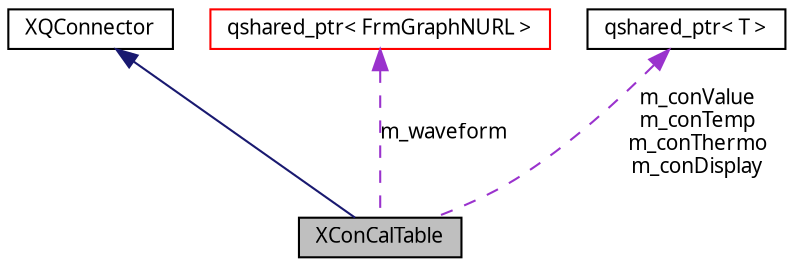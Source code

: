 digraph G
{
  edge [fontname="FreeSans.ttf",fontsize=10,labelfontname="FreeSans.ttf",labelfontsize=10];
  node [fontname="FreeSans.ttf",fontsize=10,shape=record];
  Node1 [label="XConCalTable",height=0.2,width=0.4,color="black", fillcolor="grey75", style="filled" fontcolor="black"];
  Node2 -> Node1 [dir=back,color="midnightblue",fontsize=10,style="solid",fontname="FreeSans.ttf"];
  Node2 [label="XQConnector",height=0.2,width=0.4,color="black", fillcolor="white", style="filled",URL="$class_x_q_connector.html"];
  Node3 -> Node1 [dir=back,color="darkorchid3",fontsize=10,style="dashed",label="m_waveform",fontname="FreeSans.ttf"];
  Node3 [label="qshared_ptr\< FrmGraphNURL \>",height=0.2,width=0.4,color="red", fillcolor="white", style="filled",URL="$classqshared__ptr.html"];
  Node4 -> Node1 [dir=back,color="darkorchid3",fontsize=10,style="dashed",label="m_conValue\nm_conTemp\nm_conThermo\nm_conDisplay",fontname="FreeSans.ttf"];
  Node4 [label="qshared_ptr\< T \>",height=0.2,width=0.4,color="black", fillcolor="white", style="filled",URL="$classqshared__ptr.html"];
}
